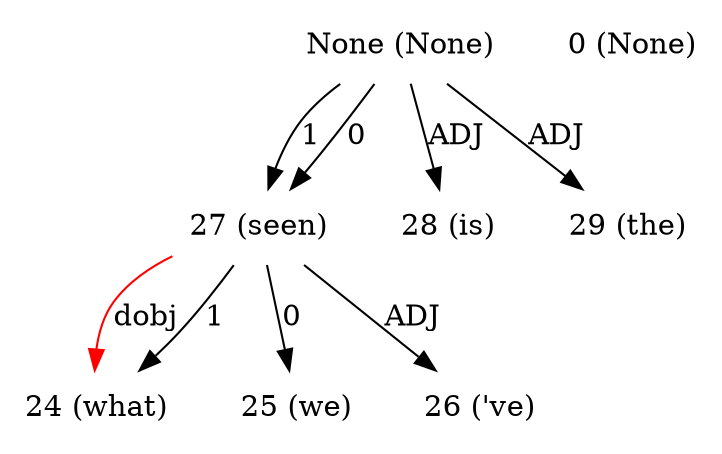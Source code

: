 digraph G{
edge [dir=forward]
node [shape=plaintext]

None [label="None (None)"]
None -> 27 [label="1"]
None [label="None (None)"]
None -> 27 [label="0"]
None -> 28 [label="ADJ"]
None -> 29 [label="ADJ"]
0 [label="0 (None)"]
24 [label="24 (what)"]
27 -> 24 [label="dobj", color="red"]
25 [label="25 (we)"]
26 [label="26 ('ve)"]
27 [label="27 (seen)"]
27 -> 24 [label="1"]
27 -> 25 [label="0"]
27 -> 26 [label="ADJ"]
28 [label="28 (is)"]
29 [label="29 (the)"]
}
